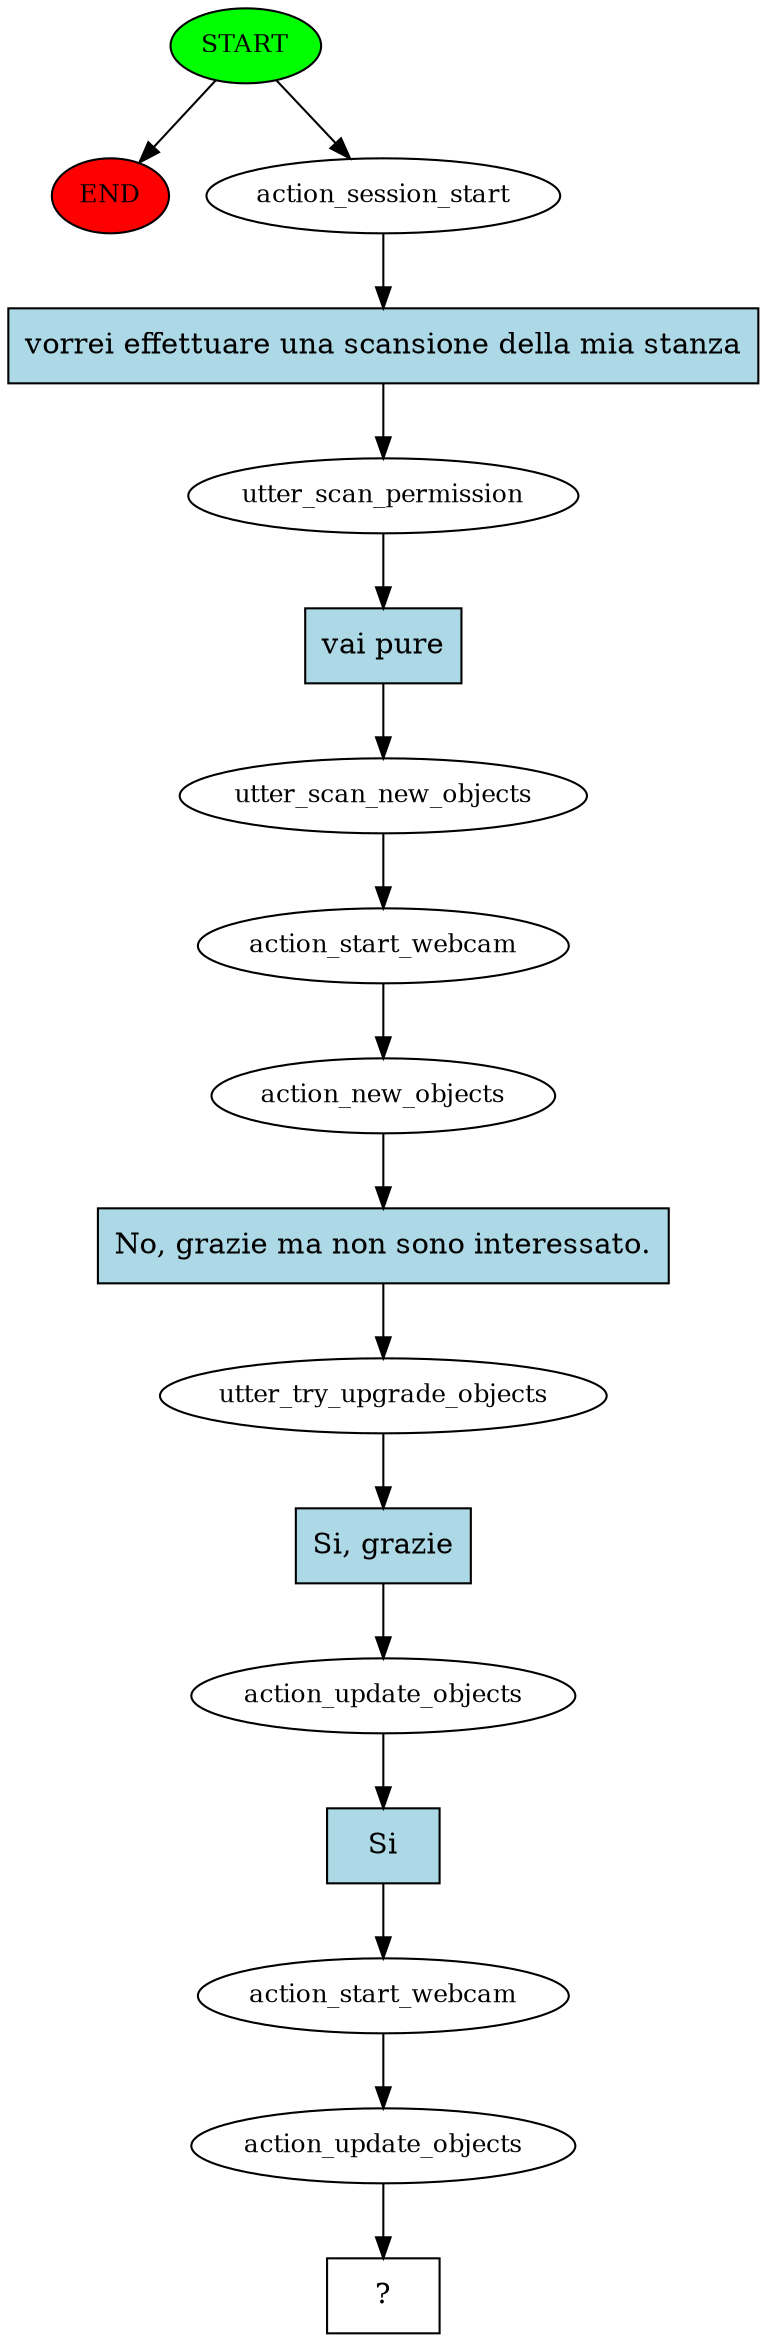 digraph  {
0 [class="start active", fillcolor=green, fontsize=12, label=START, style=filled];
"-1" [class=end, fillcolor=red, fontsize=12, label=END, style=filled];
1 [class=active, fontsize=12, label=action_session_start];
2 [class=active, fontsize=12, label=utter_scan_permission];
3 [class=active, fontsize=12, label=utter_scan_new_objects];
4 [class=active, fontsize=12, label=action_start_webcam];
5 [class=active, fontsize=12, label=action_new_objects];
6 [class=active, fontsize=12, label=utter_try_upgrade_objects];
7 [class=active, fontsize=12, label=action_update_objects];
8 [class=active, fontsize=12, label=action_start_webcam];
9 [class=active, fontsize=12, label=action_update_objects];
10 [class="intent dashed active", label="  ?  ", shape=rect];
11 [class="intent active", fillcolor=lightblue, label="vorrei effettuare una scansione della mia stanza", shape=rect, style=filled];
12 [class="intent active", fillcolor=lightblue, label="vai pure", shape=rect, style=filled];
13 [class="intent active", fillcolor=lightblue, label="No, grazie ma non sono interessato.", shape=rect, style=filled];
14 [class="intent active", fillcolor=lightblue, label="Si, grazie", shape=rect, style=filled];
15 [class="intent active", fillcolor=lightblue, label=Si, shape=rect, style=filled];
0 -> "-1"  [class="", key=NONE, label=""];
0 -> 1  [class=active, key=NONE, label=""];
1 -> 11  [class=active, key=0];
2 -> 12  [class=active, key=0];
3 -> 4  [class=active, key=NONE, label=""];
4 -> 5  [class=active, key=NONE, label=""];
5 -> 13  [class=active, key=0];
6 -> 14  [class=active, key=0];
7 -> 15  [class=active, key=0];
8 -> 9  [class=active, key=NONE, label=""];
9 -> 10  [class=active, key=NONE, label=""];
11 -> 2  [class=active, key=0];
12 -> 3  [class=active, key=0];
13 -> 6  [class=active, key=0];
14 -> 7  [class=active, key=0];
15 -> 8  [class=active, key=0];
}
